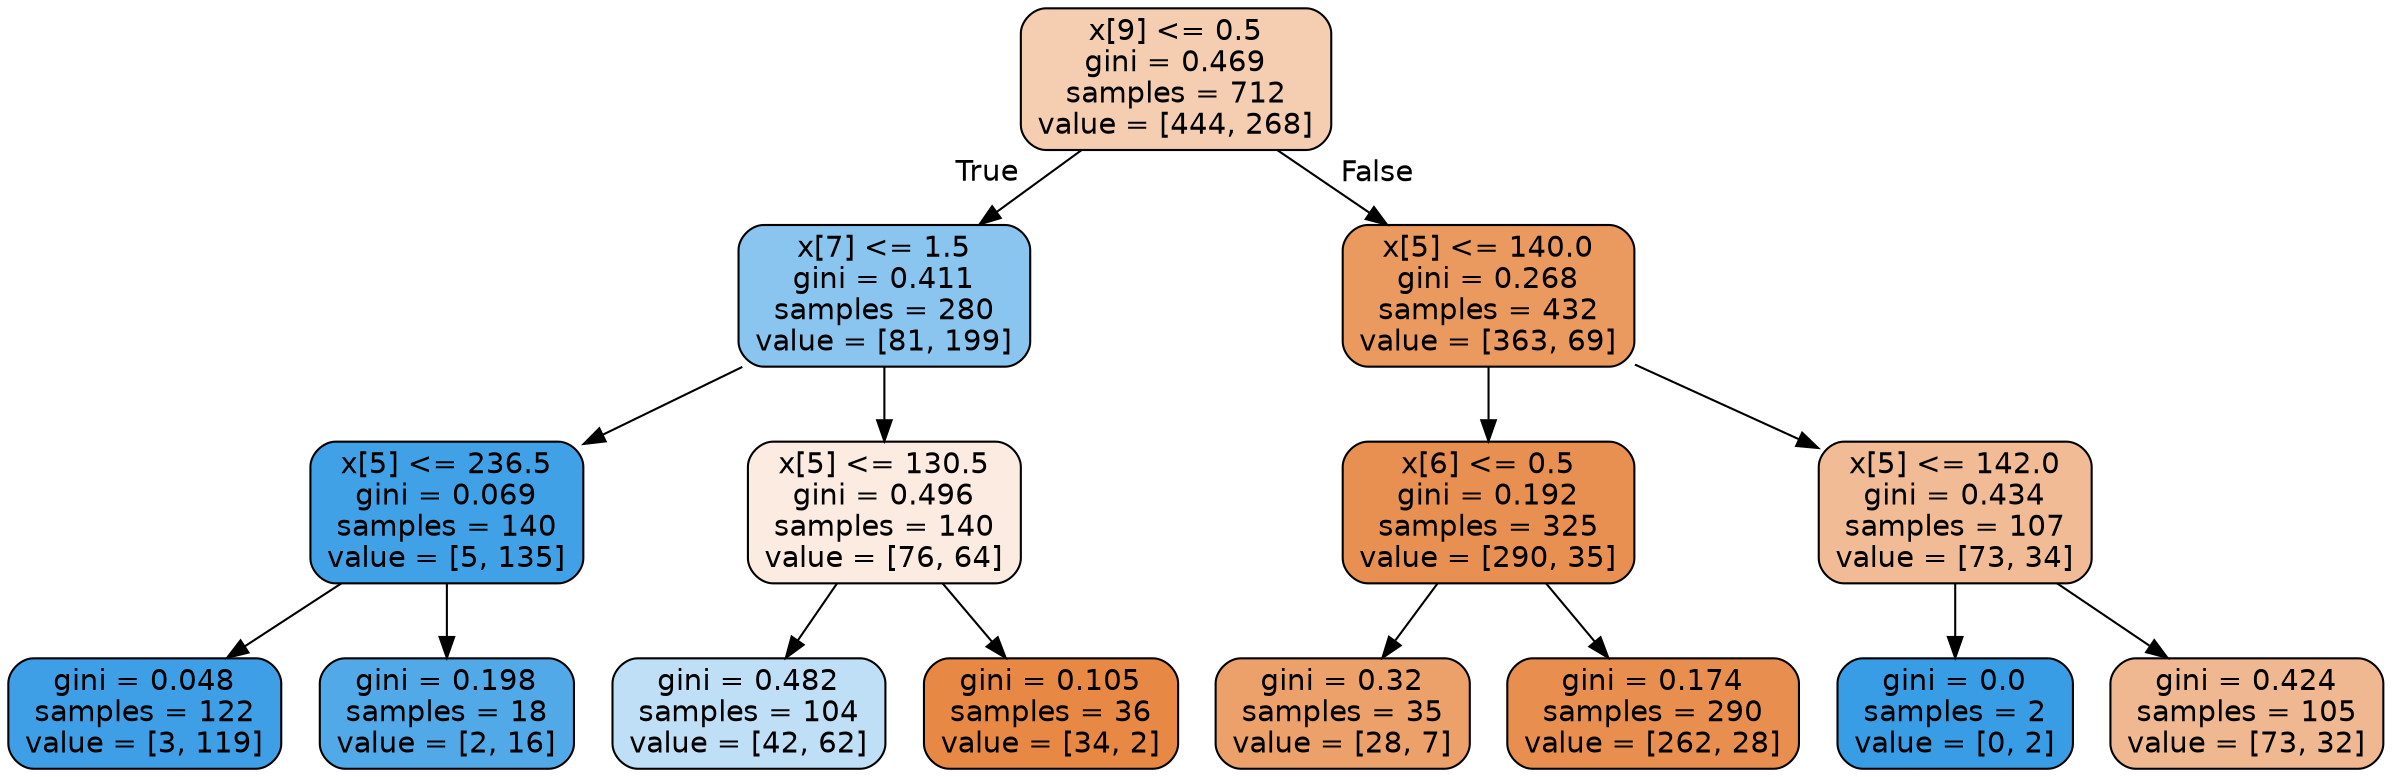digraph Tree {
node [shape=box, style="filled, rounded", color="black", fontname="helvetica"] ;
edge [fontname="helvetica"] ;
0 [label="x[9] <= 0.5\ngini = 0.469\nsamples = 712\nvalue = [444, 268]", fillcolor="#f5cdb1"] ;
1 [label="x[7] <= 1.5\ngini = 0.411\nsamples = 280\nvalue = [81, 199]", fillcolor="#8ac5f0"] ;
0 -> 1 [labeldistance=2.5, labelangle=45, headlabel="True"] ;
2 [label="x[5] <= 236.5\ngini = 0.069\nsamples = 140\nvalue = [5, 135]", fillcolor="#40a1e6"] ;
1 -> 2 ;
3 [label="gini = 0.048\nsamples = 122\nvalue = [3, 119]", fillcolor="#3e9fe6"] ;
2 -> 3 ;
4 [label="gini = 0.198\nsamples = 18\nvalue = [2, 16]", fillcolor="#52a9e8"] ;
2 -> 4 ;
5 [label="x[5] <= 130.5\ngini = 0.496\nsamples = 140\nvalue = [76, 64]", fillcolor="#fbebe0"] ;
1 -> 5 ;
6 [label="gini = 0.482\nsamples = 104\nvalue = [42, 62]", fillcolor="#bfdff7"] ;
5 -> 6 ;
7 [label="gini = 0.105\nsamples = 36\nvalue = [34, 2]", fillcolor="#e78845"] ;
5 -> 7 ;
8 [label="x[5] <= 140.0\ngini = 0.268\nsamples = 432\nvalue = [363, 69]", fillcolor="#ea995f"] ;
0 -> 8 [labeldistance=2.5, labelangle=-45, headlabel="False"] ;
9 [label="x[6] <= 0.5\ngini = 0.192\nsamples = 325\nvalue = [290, 35]", fillcolor="#e89051"] ;
8 -> 9 ;
10 [label="gini = 0.32\nsamples = 35\nvalue = [28, 7]", fillcolor="#eca06a"] ;
9 -> 10 ;
11 [label="gini = 0.174\nsamples = 290\nvalue = [262, 28]", fillcolor="#e88e4e"] ;
9 -> 11 ;
12 [label="x[5] <= 142.0\ngini = 0.434\nsamples = 107\nvalue = [73, 34]", fillcolor="#f1bc95"] ;
8 -> 12 ;
13 [label="gini = 0.0\nsamples = 2\nvalue = [0, 2]", fillcolor="#399de5"] ;
12 -> 13 ;
14 [label="gini = 0.424\nsamples = 105\nvalue = [73, 32]", fillcolor="#f0b890"] ;
12 -> 14 ;
}